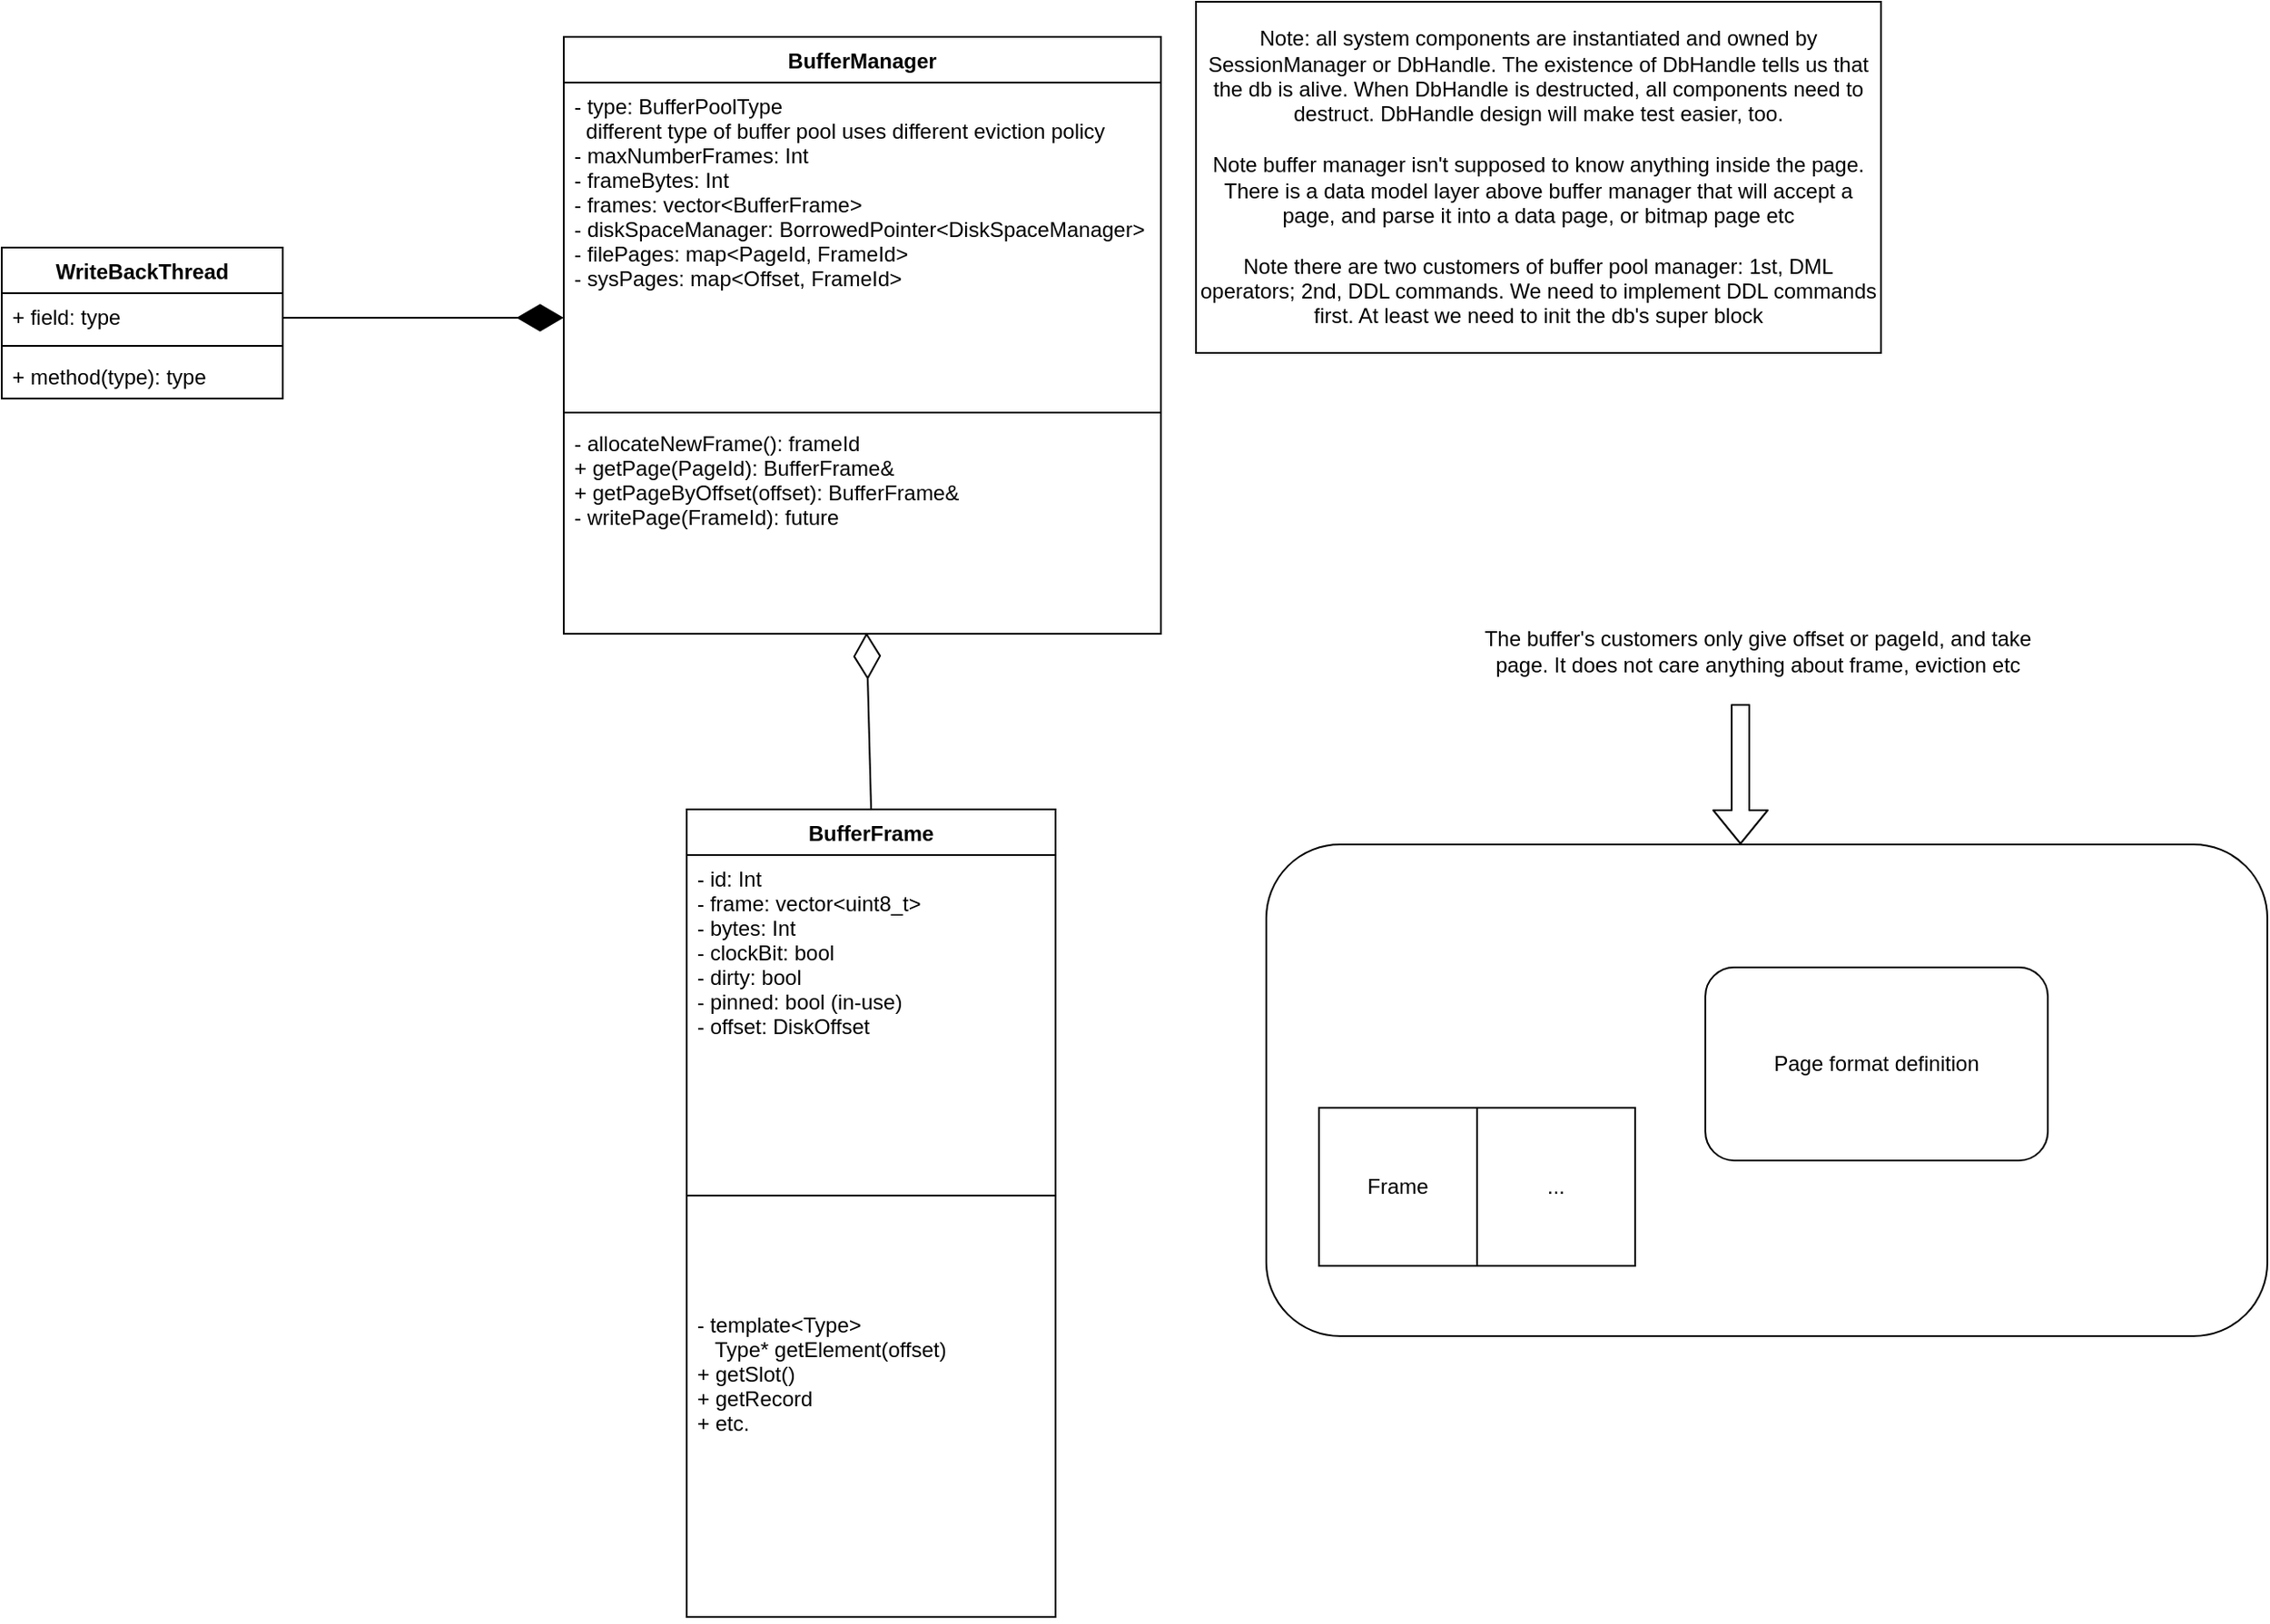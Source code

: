 <mxfile version="14.1.8" type="device"><diagram id="PXZCUSXD7T5VFz1n08n2" name="Page-1"><mxGraphModel dx="2036" dy="830" grid="1" gridSize="10" guides="1" tooltips="1" connect="1" arrows="1" fold="1" page="1" pageScale="1" pageWidth="850" pageHeight="1100" math="0" shadow="0"><root><mxCell id="0"/><mxCell id="1" parent="0"/><mxCell id="7AgeVWMrnTJDNhJzOaiX-1" value="" style="rounded=1;whiteSpace=wrap;html=1;" parent="1" vertex="1"><mxGeometry x="100" y="520" width="570" height="280" as="geometry"/></mxCell><mxCell id="7AgeVWMrnTJDNhJzOaiX-2" value="Frame" style="whiteSpace=wrap;html=1;aspect=fixed;" parent="1" vertex="1"><mxGeometry x="130" y="670" width="90" height="90" as="geometry"/></mxCell><mxCell id="7AgeVWMrnTJDNhJzOaiX-3" value="..." style="whiteSpace=wrap;html=1;aspect=fixed;" parent="1" vertex="1"><mxGeometry x="220" y="670" width="90" height="90" as="geometry"/></mxCell><mxCell id="7AgeVWMrnTJDNhJzOaiX-4" value="Note: all system components are instantiated and owned by SessionManager or DbHandle. The existence of DbHandle tells us that the db is alive. When DbHandle is destructed, all components need to destruct. DbHandle design will make test easier, too.&lt;br&gt;&lt;br&gt;Note buffer manager isn't supposed to know anything inside the page. There is a data model layer above buffer manager that will accept a page, and parse it into a data page, or bitmap page etc&lt;br&gt;&lt;br&gt;Note there are two customers of buffer pool manager: 1st, DML operators; 2nd, DDL commands. We need to implement DDL commands first. At least we need to init the db's super block" style="rounded=0;whiteSpace=wrap;html=1;" parent="1" vertex="1"><mxGeometry x="60" y="40" width="390" height="200" as="geometry"/></mxCell><mxCell id="7AgeVWMrnTJDNhJzOaiX-5" value="BufferManager" style="swimlane;fontStyle=1;align=center;verticalAlign=top;childLayout=stackLayout;horizontal=1;startSize=26;horizontalStack=0;resizeParent=1;resizeParentMax=0;resizeLast=0;collapsible=1;marginBottom=0;" parent="1" vertex="1"><mxGeometry x="-300" y="60" width="340" height="340" as="geometry"/></mxCell><mxCell id="7AgeVWMrnTJDNhJzOaiX-6" value="- type: BufferPoolType&#10;  different type of buffer pool uses different eviction policy&#10;- maxNumberFrames: Int&#10;- frameBytes: Int&#10;- frames: vector&lt;BufferFrame&gt;&#10;- diskSpaceManager: BorrowedPointer&lt;DiskSpaceManager&gt;&#10;- filePages: map&lt;PageId, FrameId&gt;&#10;- sysPages: map&lt;Offset, FrameId&gt;" style="text;strokeColor=none;fillColor=none;align=left;verticalAlign=top;spacingLeft=4;spacingRight=4;overflow=hidden;rotatable=0;points=[[0,0.5],[1,0.5]];portConstraint=eastwest;" parent="7AgeVWMrnTJDNhJzOaiX-5" vertex="1"><mxGeometry y="26" width="340" height="184" as="geometry"/></mxCell><mxCell id="7AgeVWMrnTJDNhJzOaiX-7" value="" style="line;strokeWidth=1;fillColor=none;align=left;verticalAlign=middle;spacingTop=-1;spacingLeft=3;spacingRight=3;rotatable=0;labelPosition=right;points=[];portConstraint=eastwest;" parent="7AgeVWMrnTJDNhJzOaiX-5" vertex="1"><mxGeometry y="210" width="340" height="8" as="geometry"/></mxCell><mxCell id="7AgeVWMrnTJDNhJzOaiX-8" value="- allocateNewFrame(): frameId&#10;+ getPage(PageId): BufferFrame&amp;&#10;+ getPageByOffset(offset): BufferFrame&amp;&#10;- writePage(FrameId): future&#10;" style="text;strokeColor=none;fillColor=none;align=left;verticalAlign=top;spacingLeft=4;spacingRight=4;overflow=hidden;rotatable=0;points=[[0,0.5],[1,0.5]];portConstraint=eastwest;" parent="7AgeVWMrnTJDNhJzOaiX-5" vertex="1"><mxGeometry y="218" width="340" height="122" as="geometry"/></mxCell><mxCell id="7AgeVWMrnTJDNhJzOaiX-10" value="BufferFrame" style="swimlane;fontStyle=1;align=center;verticalAlign=top;childLayout=stackLayout;horizontal=1;startSize=26;horizontalStack=0;resizeParent=1;resizeParentMax=0;resizeLast=0;collapsible=1;marginBottom=0;" parent="1" vertex="1"><mxGeometry x="-230" y="500" width="210" height="460" as="geometry"/></mxCell><mxCell id="7AgeVWMrnTJDNhJzOaiX-11" value="- id: Int&#10;- frame: vector&lt;uint8_t&gt;&#10;- bytes: Int&#10;- clockBit: bool&#10;- dirty: bool&#10;- pinned: bool (in-use)&#10;- offset: DiskOffset" style="text;strokeColor=none;fillColor=none;align=left;verticalAlign=top;spacingLeft=4;spacingRight=4;overflow=hidden;rotatable=0;points=[[0,0.5],[1,0.5]];portConstraint=eastwest;" parent="7AgeVWMrnTJDNhJzOaiX-10" vertex="1"><mxGeometry y="26" width="210" height="134" as="geometry"/></mxCell><mxCell id="7AgeVWMrnTJDNhJzOaiX-12" value="" style="line;strokeWidth=1;fillColor=none;align=left;verticalAlign=middle;spacingTop=-1;spacingLeft=3;spacingRight=3;rotatable=0;labelPosition=right;points=[];portConstraint=eastwest;" parent="7AgeVWMrnTJDNhJzOaiX-10" vertex="1"><mxGeometry y="160" width="210" height="120" as="geometry"/></mxCell><mxCell id="7AgeVWMrnTJDNhJzOaiX-13" value="- template&lt;Type&gt;&#10;   Type* getElement(offset)&#10;+ getSlot()&#10;+ getRecord &#10;+ etc.&#10;" style="text;strokeColor=none;fillColor=none;align=left;verticalAlign=top;spacingLeft=4;spacingRight=4;overflow=hidden;rotatable=0;points=[[0,0.5],[1,0.5]];portConstraint=eastwest;" parent="7AgeVWMrnTJDNhJzOaiX-10" vertex="1"><mxGeometry y="280" width="210" height="180" as="geometry"/></mxCell><mxCell id="7AgeVWMrnTJDNhJzOaiX-14" value="" style="endArrow=diamondThin;endFill=0;endSize=24;html=1;entryX=0.507;entryY=0.994;entryDx=0;entryDy=0;entryPerimeter=0;exitX=0.5;exitY=0;exitDx=0;exitDy=0;" parent="1" source="7AgeVWMrnTJDNhJzOaiX-10" target="7AgeVWMrnTJDNhJzOaiX-8" edge="1"><mxGeometry width="160" relative="1" as="geometry"><mxPoint x="-420" y="540" as="sourcePoint"/><mxPoint x="-260" y="540" as="targetPoint"/></mxGeometry></mxCell><mxCell id="7AgeVWMrnTJDNhJzOaiX-15" value="" style="endArrow=diamondThin;endFill=1;endSize=24;html=1;" parent="1" edge="1"><mxGeometry width="160" relative="1" as="geometry"><mxPoint x="-460" y="220" as="sourcePoint"/><mxPoint x="-300" y="220" as="targetPoint"/></mxGeometry></mxCell><mxCell id="7AgeVWMrnTJDNhJzOaiX-16" value="WriteBackThread" style="swimlane;fontStyle=1;align=center;verticalAlign=top;childLayout=stackLayout;horizontal=1;startSize=26;horizontalStack=0;resizeParent=1;resizeParentMax=0;resizeLast=0;collapsible=1;marginBottom=0;" parent="1" vertex="1"><mxGeometry x="-620" y="180" width="160" height="86" as="geometry"/></mxCell><mxCell id="7AgeVWMrnTJDNhJzOaiX-17" value="+ field: type" style="text;strokeColor=none;fillColor=none;align=left;verticalAlign=top;spacingLeft=4;spacingRight=4;overflow=hidden;rotatable=0;points=[[0,0.5],[1,0.5]];portConstraint=eastwest;" parent="7AgeVWMrnTJDNhJzOaiX-16" vertex="1"><mxGeometry y="26" width="160" height="26" as="geometry"/></mxCell><mxCell id="7AgeVWMrnTJDNhJzOaiX-18" value="" style="line;strokeWidth=1;fillColor=none;align=left;verticalAlign=middle;spacingTop=-1;spacingLeft=3;spacingRight=3;rotatable=0;labelPosition=right;points=[];portConstraint=eastwest;" parent="7AgeVWMrnTJDNhJzOaiX-16" vertex="1"><mxGeometry y="52" width="160" height="8" as="geometry"/></mxCell><mxCell id="7AgeVWMrnTJDNhJzOaiX-19" value="+ method(type): type" style="text;strokeColor=none;fillColor=none;align=left;verticalAlign=top;spacingLeft=4;spacingRight=4;overflow=hidden;rotatable=0;points=[[0,0.5],[1,0.5]];portConstraint=eastwest;" parent="7AgeVWMrnTJDNhJzOaiX-16" vertex="1"><mxGeometry y="60" width="160" height="26" as="geometry"/></mxCell><mxCell id="lzDHq1TQ5uyg43N_F1Cf-1" value="Page format definition" style="rounded=1;whiteSpace=wrap;html=1;" vertex="1" parent="1"><mxGeometry x="350" y="590" width="195" height="110" as="geometry"/></mxCell><mxCell id="lzDHq1TQ5uyg43N_F1Cf-2" value="" style="shape=flexArrow;endArrow=classic;html=1;" edge="1" parent="1"><mxGeometry width="50" height="50" relative="1" as="geometry"><mxPoint x="370" y="440" as="sourcePoint"/><mxPoint x="370" y="520" as="targetPoint"/></mxGeometry></mxCell><mxCell id="lzDHq1TQ5uyg43N_F1Cf-3" value="The buffer's customers only give offset or pageId, and take page. It does not care anything about frame, eviction etc" style="text;html=1;strokeColor=none;fillColor=none;align=center;verticalAlign=middle;whiteSpace=wrap;rounded=0;" vertex="1" parent="1"><mxGeometry x="220" y="390" width="320" height="40" as="geometry"/></mxCell></root></mxGraphModel></diagram></mxfile>
